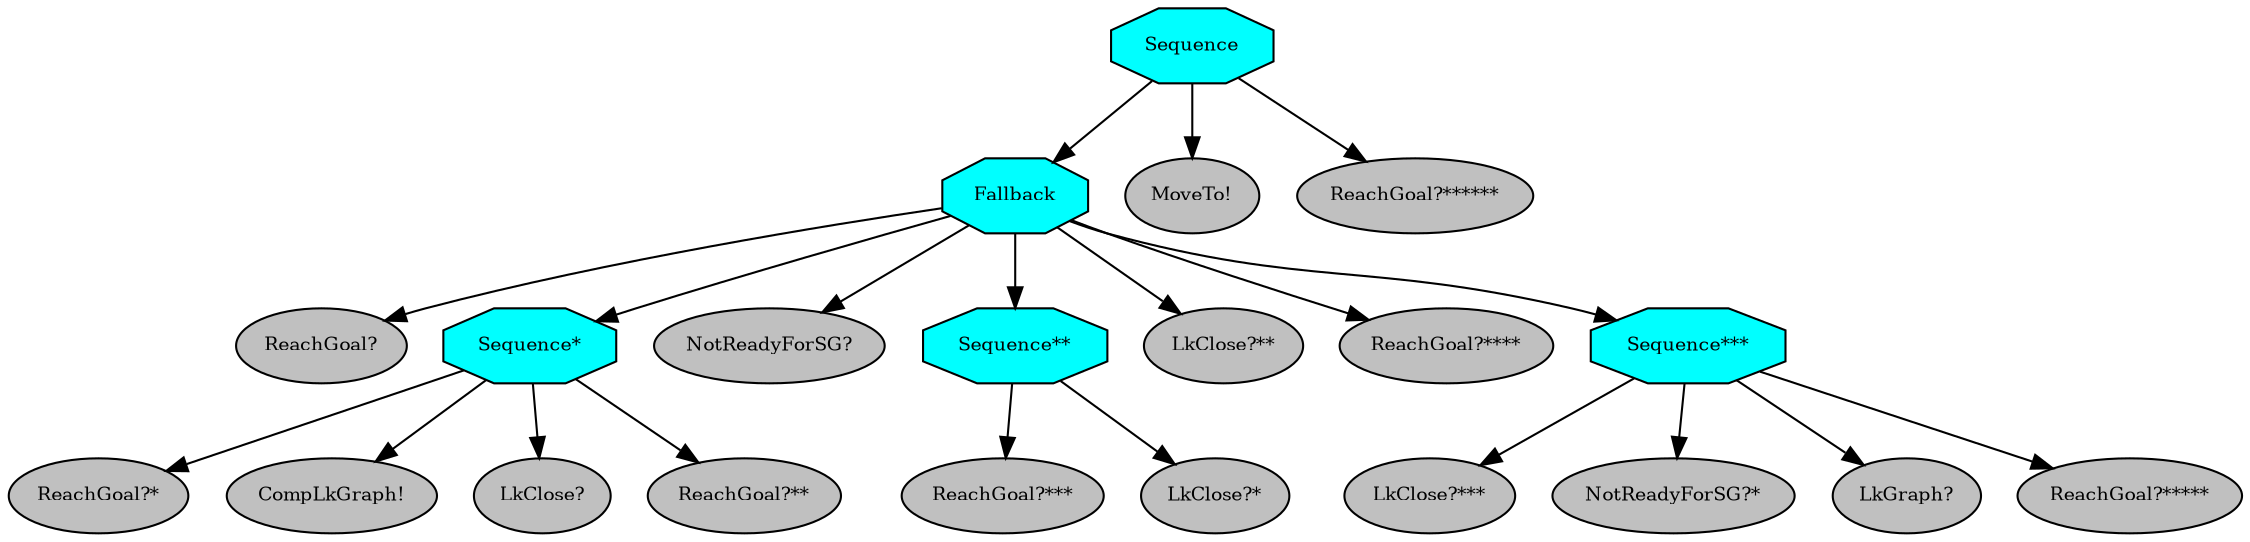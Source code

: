 digraph pastafarianism {
ordering=out;
graph [fontname="times-roman"];
node [fontname="times-roman"];
edge [fontname="times-roman"];
Sequence [fillcolor=cyan, fontcolor=black, fontsize=9, label=Sequence, shape=octagon, style=filled];
Fallback [fillcolor=cyan, fontcolor=black, fontsize=9, label=Fallback, shape=octagon, style=filled];
Sequence -> Fallback;
"ReachGoal?" [fillcolor=gray, fontcolor=black, fontsize=9, label="ReachGoal?", shape=ellipse, style=filled];
Fallback -> "ReachGoal?";
"Sequence*" [fillcolor=cyan, fontcolor=black, fontsize=9, label="Sequence*", shape=octagon, style=filled];
Fallback -> "Sequence*";
"ReachGoal?*" [fillcolor=gray, fontcolor=black, fontsize=9, label="ReachGoal?*", shape=ellipse, style=filled];
"Sequence*" -> "ReachGoal?*";
"CompLkGraph!" [fillcolor=gray, fontcolor=black, fontsize=9, label="CompLkGraph!", shape=ellipse, style=filled];
"Sequence*" -> "CompLkGraph!";
"LkClose?" [fillcolor=gray, fontcolor=black, fontsize=9, label="LkClose?", shape=ellipse, style=filled];
"Sequence*" -> "LkClose?";
"ReachGoal?**" [fillcolor=gray, fontcolor=black, fontsize=9, label="ReachGoal?**", shape=ellipse, style=filled];
"Sequence*" -> "ReachGoal?**";
"NotReadyForSG?" [fillcolor=gray, fontcolor=black, fontsize=9, label="NotReadyForSG?", shape=ellipse, style=filled];
Fallback -> "NotReadyForSG?";
"Sequence**" [fillcolor=cyan, fontcolor=black, fontsize=9, label="Sequence**", shape=octagon, style=filled];
Fallback -> "Sequence**";
"ReachGoal?***" [fillcolor=gray, fontcolor=black, fontsize=9, label="ReachGoal?***", shape=ellipse, style=filled];
"Sequence**" -> "ReachGoal?***";
"LkClose?*" [fillcolor=gray, fontcolor=black, fontsize=9, label="LkClose?*", shape=ellipse, style=filled];
"Sequence**" -> "LkClose?*";
"LkClose?**" [fillcolor=gray, fontcolor=black, fontsize=9, label="LkClose?**", shape=ellipse, style=filled];
Fallback -> "LkClose?**";
"ReachGoal?****" [fillcolor=gray, fontcolor=black, fontsize=9, label="ReachGoal?****", shape=ellipse, style=filled];
Fallback -> "ReachGoal?****";
"Sequence***" [fillcolor=cyan, fontcolor=black, fontsize=9, label="Sequence***", shape=octagon, style=filled];
Fallback -> "Sequence***";
"LkClose?***" [fillcolor=gray, fontcolor=black, fontsize=9, label="LkClose?***", shape=ellipse, style=filled];
"Sequence***" -> "LkClose?***";
"NotReadyForSG?*" [fillcolor=gray, fontcolor=black, fontsize=9, label="NotReadyForSG?*", shape=ellipse, style=filled];
"Sequence***" -> "NotReadyForSG?*";
"LkGraph?" [fillcolor=gray, fontcolor=black, fontsize=9, label="LkGraph?", shape=ellipse, style=filled];
"Sequence***" -> "LkGraph?";
"ReachGoal?*****" [fillcolor=gray, fontcolor=black, fontsize=9, label="ReachGoal?*****", shape=ellipse, style=filled];
"Sequence***" -> "ReachGoal?*****";
"MoveTo!" [fillcolor=gray, fontcolor=black, fontsize=9, label="MoveTo!", shape=ellipse, style=filled];
Sequence -> "MoveTo!";
"ReachGoal?******" [fillcolor=gray, fontcolor=black, fontsize=9, label="ReachGoal?******", shape=ellipse, style=filled];
Sequence -> "ReachGoal?******";
}
